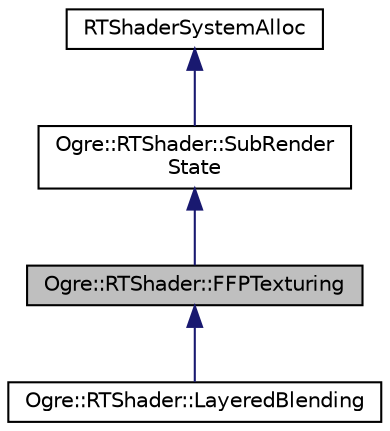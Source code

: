 digraph "Ogre::RTShader::FFPTexturing"
{
  bgcolor="transparent";
  edge [fontname="Helvetica",fontsize="10",labelfontname="Helvetica",labelfontsize="10"];
  node [fontname="Helvetica",fontsize="10",shape=record];
  Node0 [label="Ogre::RTShader::FFPTexturing",height=0.2,width=0.4,color="black", fillcolor="grey75", style="filled", fontcolor="black"];
  Node1 -> Node0 [dir="back",color="midnightblue",fontsize="10",style="solid",fontname="Helvetica"];
  Node1 [label="Ogre::RTShader::SubRender\lState",height=0.2,width=0.4,color="black",URL="$class_ogre_1_1_r_t_shader_1_1_sub_render_state.html",tooltip="This class is the base interface of sub part from a shader based rendering pipeline. "];
  Node2 -> Node1 [dir="back",color="midnightblue",fontsize="10",style="solid",fontname="Helvetica"];
  Node2 [label="RTShaderSystemAlloc",height=0.2,width=0.4,color="black",URL="$class_ogre_1_1_allocated_object.html"];
  Node0 -> Node3 [dir="back",color="midnightblue",fontsize="10",style="solid",fontname="Helvetica"];
  Node3 [label="Ogre::RTShader::LayeredBlending",height=0.2,width=0.4,color="black",URL="$class_ogre_1_1_r_t_shader_1_1_layered_blending.html",tooltip="Texturing sub render state implementation of layered blending. "];
}
